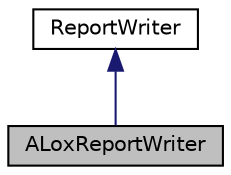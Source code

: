 digraph "ALoxReportWriter"
{
  edge [fontname="Helvetica",fontsize="10",labelfontname="Helvetica",labelfontsize="10"];
  node [fontname="Helvetica",fontsize="10",shape=record];
  Node1 [label="ALoxReportWriter",height=0.2,width=0.4,color="black", fillcolor="grey75", style="filled", fontcolor="black"];
  Node2 -> Node1 [dir="back",color="midnightblue",fontsize="10",style="solid",fontname="Helvetica"];
  Node2 [label="ReportWriter",height=0.2,width=0.4,color="black", fillcolor="white", style="filled",URL="$classaworx_1_1lib_1_1ReportWriter.html"];
}

